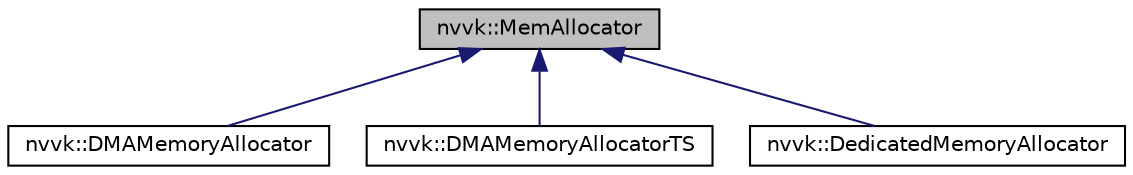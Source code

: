 digraph "nvvk::MemAllocator"
{
 // LATEX_PDF_SIZE
  edge [fontname="Helvetica",fontsize="10",labelfontname="Helvetica",labelfontsize="10"];
  node [fontname="Helvetica",fontsize="10",shape=record];
  Node1 [label="nvvk::MemAllocator",height=0.2,width=0.4,color="black", fillcolor="grey75", style="filled", fontcolor="black",tooltip=" "];
  Node1 -> Node2 [dir="back",color="midnightblue",fontsize="10",style="solid",fontname="Helvetica"];
  Node2 [label="nvvk::DMAMemoryAllocator",height=0.2,width=0.4,color="black", fillcolor="white", style="filled",URL="$classnvvk_1_1_d_m_a_memory_allocator.html",tooltip=" "];
  Node1 -> Node3 [dir="back",color="midnightblue",fontsize="10",style="solid",fontname="Helvetica"];
  Node3 [label="nvvk::DMAMemoryAllocatorTS",height=0.2,width=0.4,color="black", fillcolor="white", style="filled",URL="$classnvvk_1_1_d_m_a_memory_allocator_t_s.html",tooltip=" "];
  Node1 -> Node4 [dir="back",color="midnightblue",fontsize="10",style="solid",fontname="Helvetica"];
  Node4 [label="nvvk::DedicatedMemoryAllocator",height=0.2,width=0.4,color="black", fillcolor="white", style="filled",URL="$classnvvk_1_1_dedicated_memory_allocator.html",tooltip=" "];
}
